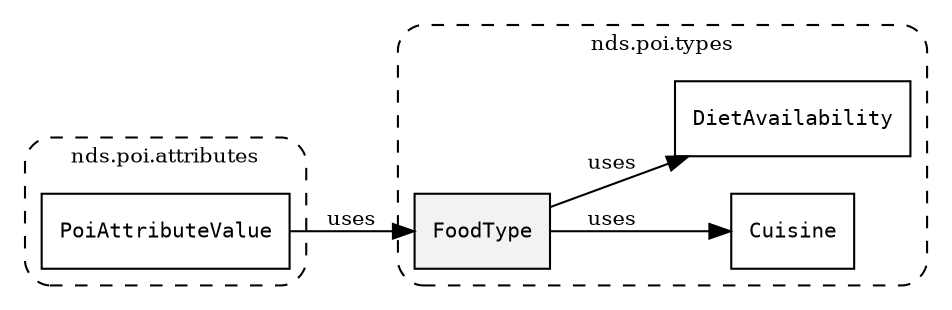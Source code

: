/**
 * This dot file creates symbol collaboration diagram for FoodType.
 */
digraph ZSERIO
{
    node [shape=box, fontsize=10];
    rankdir="LR";
    fontsize=10;
    tooltip="FoodType collaboration diagram";

    subgraph "cluster_nds.poi.types"
    {
        style="dashed, rounded";
        label="nds.poi.types";
        tooltip="Package nds.poi.types";
        href="../../../content/packages/nds.poi.types.html#Package-nds-poi-types";
        target="_parent";

        "FoodType" [style="filled", fillcolor="#0000000D", target="_parent", label=<<font face="monospace"><table align="center" border="0" cellspacing="0" cellpadding="0"><tr><td href="../../../content/packages/nds.poi.types.html#Structure-FoodType" title="Structure defined in nds.poi.types">FoodType</td></tr></table></font>>];
        "Cuisine" [target="_parent", label=<<font face="monospace"><table align="center" border="0" cellspacing="0" cellpadding="0"><tr><td href="../../../content/packages/nds.poi.types.html#Enum-Cuisine" title="Enum defined in nds.poi.types">Cuisine</td></tr></table></font>>];
        "DietAvailability" [target="_parent", label=<<font face="monospace"><table align="center" border="0" cellspacing="0" cellpadding="0"><tr><td href="../../../content/packages/nds.poi.types.html#Bitmask-DietAvailability" title="Bitmask defined in nds.poi.types">DietAvailability</td></tr></table></font>>];
    }

    subgraph "cluster_nds.poi.attributes"
    {
        style="dashed, rounded";
        label="nds.poi.attributes";
        tooltip="Package nds.poi.attributes";
        href="../../../content/packages/nds.poi.attributes.html#Package-nds-poi-attributes";
        target="_parent";

        "PoiAttributeValue" [target="_parent", label=<<font face="monospace"><table align="center" border="0" cellspacing="0" cellpadding="0"><tr><td href="../../../content/packages/nds.poi.attributes.html#Choice-PoiAttributeValue" title="Choice defined in nds.poi.attributes">PoiAttributeValue</td></tr></table></font>>];
    }

    "FoodType" -> "Cuisine" [label="uses", fontsize=10];
    "FoodType" -> "DietAvailability" [label="uses", fontsize=10];
    "PoiAttributeValue" -> "FoodType" [label="uses", fontsize=10];
}
